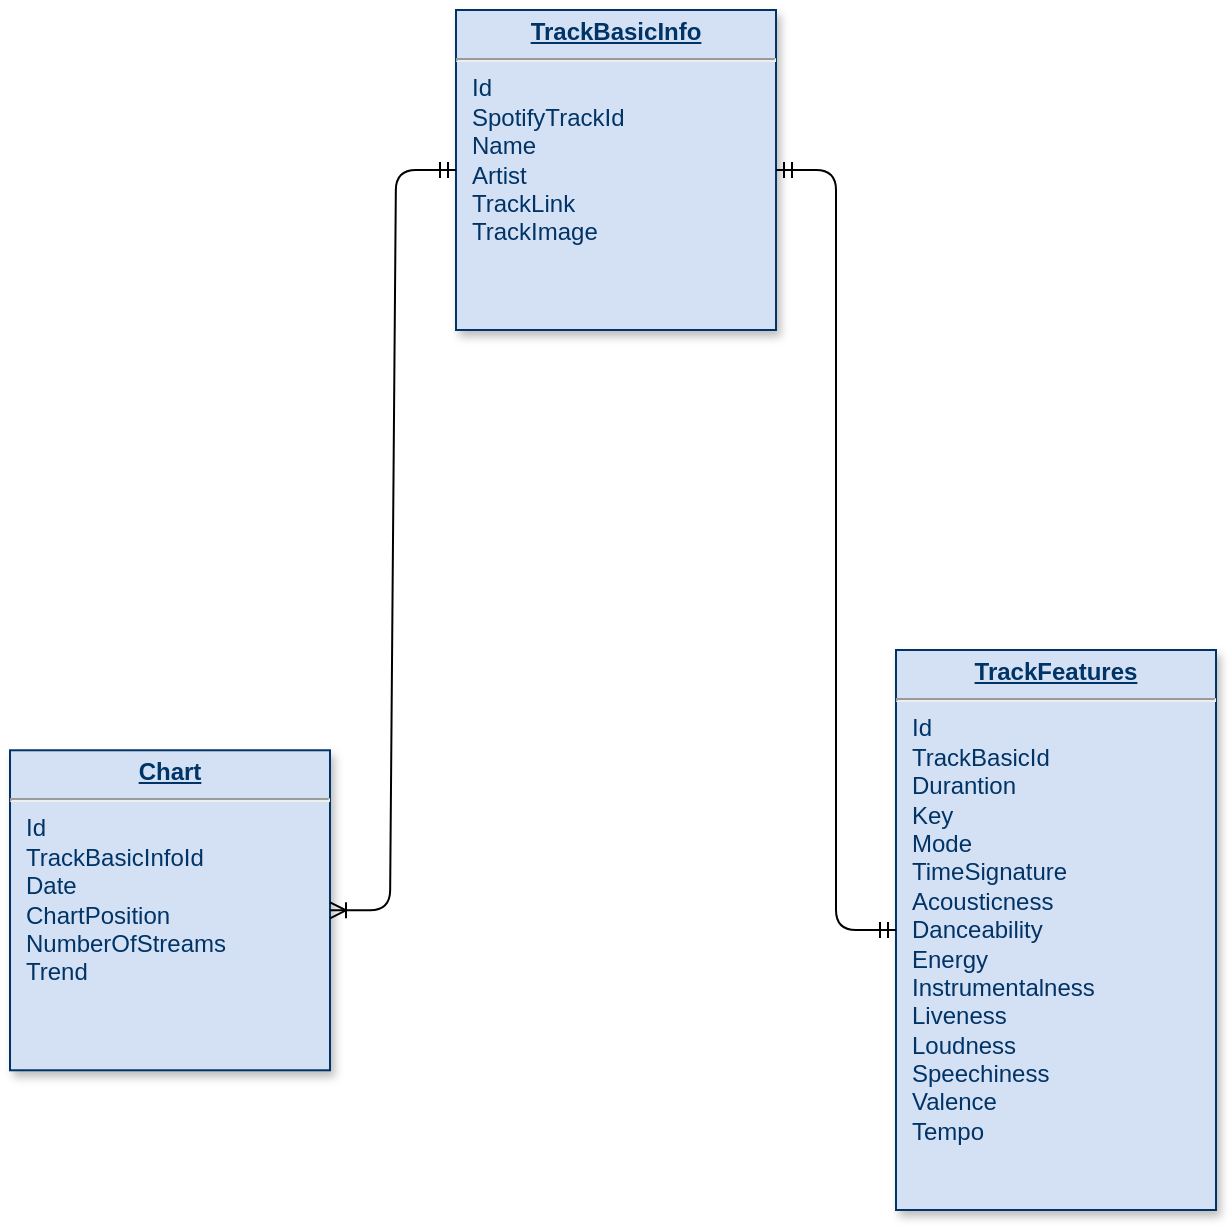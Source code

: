 <mxfile pages="1" version="11.2.2" type="device"><diagram name="Page-1" id="efa7a0a1-bf9b-a30e-e6df-94a7791c09e9"><mxGraphModel dx="2248" dy="760" grid="1" gridSize="10" guides="1" tooltips="1" connect="1" arrows="1" fold="1" page="1" pageScale="1" pageWidth="826" pageHeight="1169" background="#ffffff" math="0" shadow="0"><root><mxCell id="0"/><mxCell id="1" parent="0"/><mxCell id="21" value="&lt;p style=&quot;margin: 0px ; margin-top: 4px ; text-align: center ; text-decoration: underline&quot;&gt;&lt;strong&gt;TrackBasicInfo&lt;/strong&gt;&lt;/p&gt;&lt;hr&gt;&lt;p style=&quot;margin: 0px ; margin-left: 8px&quot;&gt;Id&lt;/p&gt;&lt;p style=&quot;margin: 0px ; margin-left: 8px&quot;&gt;SpotifyTrackId&lt;/p&gt;&lt;p style=&quot;margin: 0px ; margin-left: 8px&quot;&gt;Name&lt;/p&gt;&lt;p style=&quot;margin: 0px ; margin-left: 8px&quot;&gt;Artist&lt;/p&gt;&lt;p style=&quot;margin: 0px ; margin-left: 8px&quot;&gt;TrackLink&lt;/p&gt;&lt;p style=&quot;margin: 0px ; margin-left: 8px&quot;&gt;TrackImage&lt;/p&gt;" style="verticalAlign=top;align=left;overflow=fill;fontSize=12;fontFamily=Helvetica;html=1;strokeColor=#003366;shadow=1;fillColor=#D4E1F5;fontColor=#003366" parent="1" vertex="1"><mxGeometry x="-510" y="80.0" width="160" height="160" as="geometry"/></mxCell><mxCell id="25" value="&lt;p style=&quot;margin: 0px ; margin-top: 4px ; text-align: center ; text-decoration: underline&quot;&gt;&lt;strong&gt;Chart&lt;/strong&gt;&lt;/p&gt;&lt;hr&gt;&lt;p style=&quot;margin: 0px ; margin-left: 8px&quot;&gt;Id&lt;/p&gt;&lt;p style=&quot;margin: 0px ; margin-left: 8px&quot;&gt;TrackBasicInfoId&lt;/p&gt;&lt;p style=&quot;margin: 0px ; margin-left: 8px&quot;&gt;Date&lt;/p&gt;&lt;p style=&quot;margin: 0px ; margin-left: 8px&quot;&gt;ChartPosition&lt;/p&gt;&lt;p style=&quot;margin: 0px ; margin-left: 8px&quot;&gt;NumberOfStreams&lt;/p&gt;&lt;p style=&quot;margin: 0px ; margin-left: 8px&quot;&gt;Trend&lt;/p&gt;" style="verticalAlign=top;align=left;overflow=fill;fontSize=12;fontFamily=Helvetica;html=1;strokeColor=#003366;shadow=1;fillColor=#D4E1F5;fontColor=#003366" parent="1" vertex="1"><mxGeometry x="-733" y="450.14" width="160" height="160" as="geometry"/></mxCell><mxCell id="zyDqQgrCeFy8-RLLYTYT-114" value="&lt;p style=&quot;margin: 0px ; margin-top: 4px ; text-align: center ; text-decoration: underline&quot;&gt;&lt;strong&gt;TrackFeatures&lt;/strong&gt;&lt;/p&gt;&lt;hr&gt;&lt;p style=&quot;margin: 0px ; margin-left: 8px&quot;&gt;Id&lt;/p&gt;&lt;p style=&quot;margin: 0px ; margin-left: 8px&quot;&gt;TrackBasicId&lt;/p&gt;&lt;p style=&quot;margin: 0px ; margin-left: 8px&quot;&gt;Durantion&lt;/p&gt;&lt;p style=&quot;margin: 0px ; margin-left: 8px&quot;&gt;Key&lt;/p&gt;&lt;p style=&quot;margin: 0px ; margin-left: 8px&quot;&gt;Mode&lt;/p&gt;&lt;p style=&quot;margin: 0px ; margin-left: 8px&quot;&gt;TimeSignature&lt;/p&gt;&lt;p style=&quot;margin: 0px ; margin-left: 8px&quot;&gt;Acousticness&lt;/p&gt;&lt;p style=&quot;margin: 0px ; margin-left: 8px&quot;&gt;Danceability&lt;/p&gt;&lt;p style=&quot;margin: 0px ; margin-left: 8px&quot;&gt;Energy&lt;/p&gt;&lt;p style=&quot;margin: 0px ; margin-left: 8px&quot;&gt;Instrumentalness&lt;/p&gt;&lt;p style=&quot;margin: 0px ; margin-left: 8px&quot;&gt;Liveness&lt;/p&gt;&lt;p style=&quot;margin: 0px ; margin-left: 8px&quot;&gt;Loudness&lt;/p&gt;&lt;p style=&quot;margin: 0px ; margin-left: 8px&quot;&gt;Speechiness&lt;/p&gt;&lt;p style=&quot;margin: 0px ; margin-left: 8px&quot;&gt;Valence&lt;/p&gt;&lt;p style=&quot;margin: 0px ; margin-left: 8px&quot;&gt;Tempo&lt;/p&gt;&lt;p style=&quot;margin: 0px ; margin-left: 8px&quot;&gt;&lt;br&gt;&lt;/p&gt;&lt;p style=&quot;margin: 0px ; margin-left: 8px&quot;&gt;&lt;br&gt;&lt;/p&gt;&lt;p style=&quot;margin: 0px ; margin-left: 8px&quot;&gt;&lt;br&gt;&lt;/p&gt;" style="verticalAlign=top;align=left;overflow=fill;fontSize=12;fontFamily=Helvetica;html=1;strokeColor=#003366;shadow=1;fillColor=#D4E1F5;fontColor=#003366" parent="1" vertex="1"><mxGeometry x="-290" y="400" width="160" height="280" as="geometry"/></mxCell><mxCell id="5HoorVYIbpzl2akNvE5--29" value="" style="edgeStyle=entityRelationEdgeStyle;fontSize=12;html=1;endArrow=ERoneToMany;startArrow=ERmandOne;" parent="1" source="21" target="25" edge="1"><mxGeometry width="100" height="100" relative="1" as="geometry"><mxPoint x="-733" y="130" as="sourcePoint"/><mxPoint x="-680" y="440" as="targetPoint"/></mxGeometry></mxCell><mxCell id="5HoorVYIbpzl2akNvE5--30" value="" style="edgeStyle=entityRelationEdgeStyle;fontSize=12;html=1;endArrow=ERmandOne;startArrow=ERmandOne;" parent="1" source="21" target="zyDqQgrCeFy8-RLLYTYT-114" edge="1"><mxGeometry width="100" height="100" relative="1" as="geometry"><mxPoint x="-730" y="740" as="sourcePoint"/><mxPoint x="-630" y="640" as="targetPoint"/></mxGeometry></mxCell></root></mxGraphModel></diagram></mxfile>
